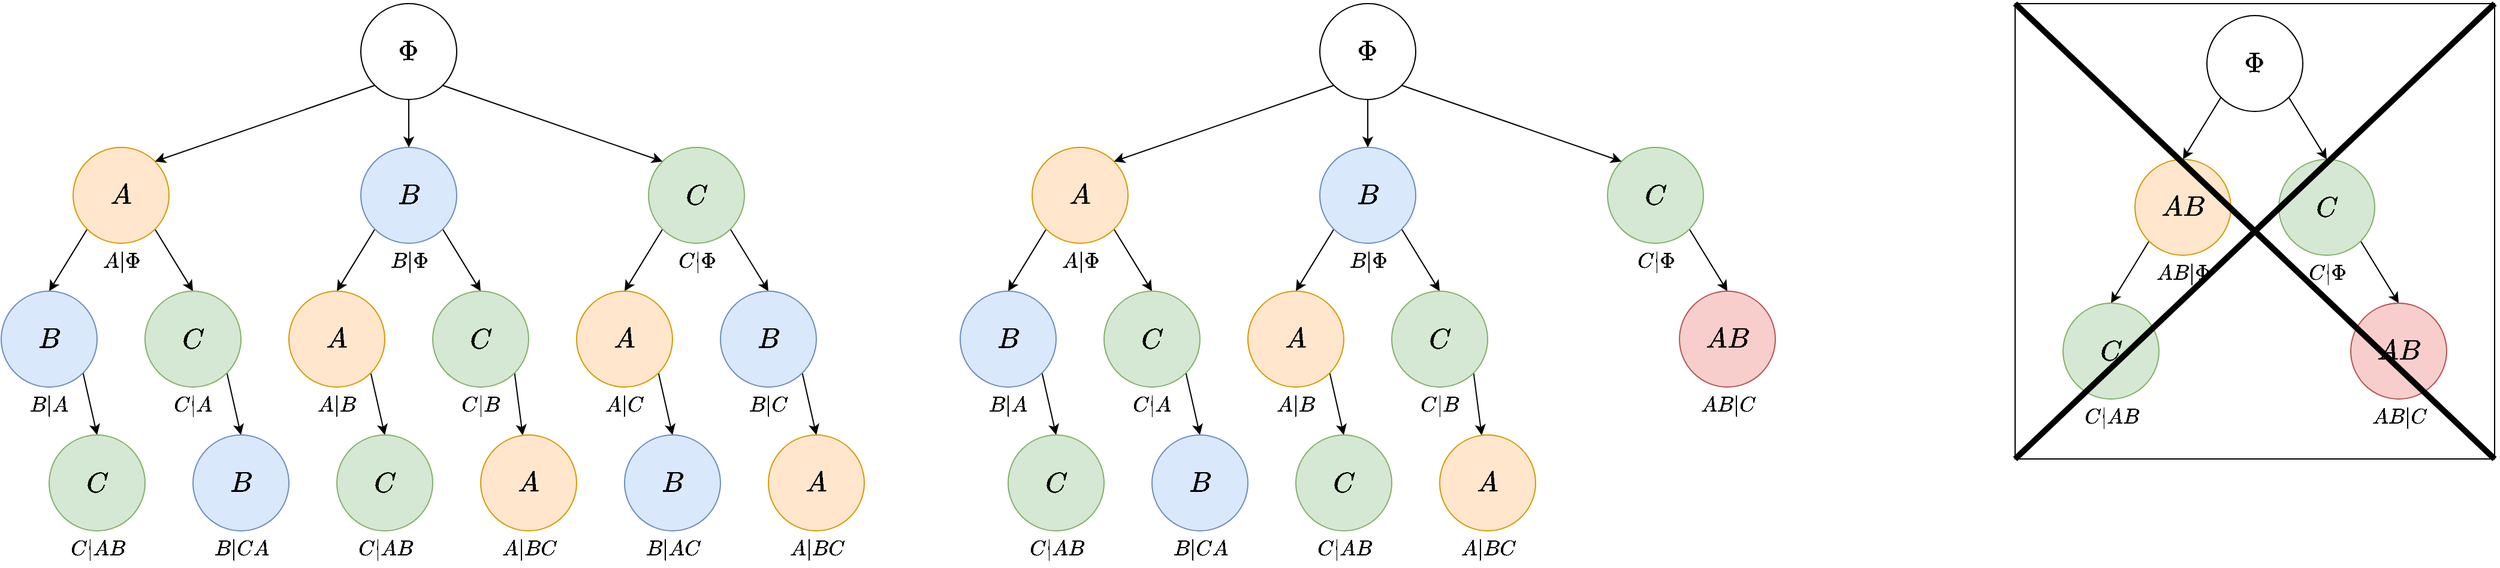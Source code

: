 <mxfile version="24.7.17">
  <diagram name="Page-1" id="oR-FJ84qx2OYOZPKy_yY">
    <mxGraphModel dx="1602" dy="2287" grid="1" gridSize="10" guides="1" tooltips="1" connect="1" arrows="1" fold="1" page="1" pageScale="1" pageWidth="850" pageHeight="1100" math="1" shadow="0">
      <root>
        <mxCell id="0" />
        <mxCell id="1" parent="0" />
        <mxCell id="bdSbIlK9flpPJG_2lz9X-133" value="" style="rounded=0;whiteSpace=wrap;html=1;" vertex="1" parent="1">
          <mxGeometry x="1720" width="400" height="380" as="geometry" />
        </mxCell>
        <mxCell id="bdSbIlK9flpPJG_2lz9X-21" style="rounded=0;orthogonalLoop=1;jettySize=auto;html=1;exitX=1;exitY=1;exitDx=0;exitDy=0;entryX=0.5;entryY=0;entryDx=0;entryDy=0;" edge="1" parent="1" source="bdSbIlK9flpPJG_2lz9X-1" target="bdSbIlK9flpPJG_2lz9X-5">
          <mxGeometry relative="1" as="geometry" />
        </mxCell>
        <mxCell id="bdSbIlK9flpPJG_2lz9X-32" style="rounded=0;orthogonalLoop=1;jettySize=auto;html=1;exitX=0;exitY=1;exitDx=0;exitDy=0;entryX=0.5;entryY=0;entryDx=0;entryDy=0;" edge="1" parent="1" source="bdSbIlK9flpPJG_2lz9X-1" target="bdSbIlK9flpPJG_2lz9X-4">
          <mxGeometry relative="1" as="geometry" />
        </mxCell>
        <mxCell id="bdSbIlK9flpPJG_2lz9X-1" value="\(A\)" style="ellipse;whiteSpace=wrap;html=1;aspect=fixed;strokeWidth=1;fontSize=20;fillColor=#ffe6cc;strokeColor=#d79b00;" vertex="1" parent="1">
          <mxGeometry x="100" y="120" width="80" height="80" as="geometry" />
        </mxCell>
        <mxCell id="bdSbIlK9flpPJG_2lz9X-24" style="rounded=0;orthogonalLoop=1;jettySize=auto;html=1;exitX=0;exitY=1;exitDx=0;exitDy=0;entryX=0.5;entryY=0;entryDx=0;entryDy=0;" edge="1" parent="1" source="bdSbIlK9flpPJG_2lz9X-2" target="bdSbIlK9flpPJG_2lz9X-6">
          <mxGeometry relative="1" as="geometry" />
        </mxCell>
        <mxCell id="bdSbIlK9flpPJG_2lz9X-26" style="rounded=0;orthogonalLoop=1;jettySize=auto;html=1;exitX=1;exitY=1;exitDx=0;exitDy=0;entryX=0.5;entryY=0;entryDx=0;entryDy=0;" edge="1" parent="1" source="bdSbIlK9flpPJG_2lz9X-2" target="bdSbIlK9flpPJG_2lz9X-7">
          <mxGeometry relative="1" as="geometry" />
        </mxCell>
        <mxCell id="bdSbIlK9flpPJG_2lz9X-2" value="\(B\)" style="ellipse;whiteSpace=wrap;html=1;aspect=fixed;strokeWidth=1;fontSize=20;fillColor=#dae8fc;strokeColor=#6c8ebf;" vertex="1" parent="1">
          <mxGeometry x="340" y="120" width="80" height="80" as="geometry" />
        </mxCell>
        <mxCell id="bdSbIlK9flpPJG_2lz9X-28" style="rounded=0;orthogonalLoop=1;jettySize=auto;html=1;exitX=0;exitY=1;exitDx=0;exitDy=0;entryX=0.5;entryY=0;entryDx=0;entryDy=0;" edge="1" parent="1" source="bdSbIlK9flpPJG_2lz9X-3" target="bdSbIlK9flpPJG_2lz9X-8">
          <mxGeometry relative="1" as="geometry" />
        </mxCell>
        <mxCell id="bdSbIlK9flpPJG_2lz9X-29" style="rounded=0;orthogonalLoop=1;jettySize=auto;html=1;exitX=1;exitY=1;exitDx=0;exitDy=0;entryX=0.5;entryY=0;entryDx=0;entryDy=0;" edge="1" parent="1" source="bdSbIlK9flpPJG_2lz9X-3" target="bdSbIlK9flpPJG_2lz9X-9">
          <mxGeometry relative="1" as="geometry" />
        </mxCell>
        <mxCell id="bdSbIlK9flpPJG_2lz9X-3" value="\(C\)" style="ellipse;whiteSpace=wrap;html=1;aspect=fixed;strokeWidth=1;fontSize=20;fillColor=#d5e8d4;strokeColor=#82b366;" vertex="1" parent="1">
          <mxGeometry x="580" y="120" width="80" height="80" as="geometry" />
        </mxCell>
        <mxCell id="bdSbIlK9flpPJG_2lz9X-22" style="rounded=0;orthogonalLoop=1;jettySize=auto;html=1;exitX=1;exitY=1;exitDx=0;exitDy=0;entryX=0.5;entryY=0;entryDx=0;entryDy=0;" edge="1" parent="1" source="bdSbIlK9flpPJG_2lz9X-4" target="bdSbIlK9flpPJG_2lz9X-10">
          <mxGeometry relative="1" as="geometry" />
        </mxCell>
        <mxCell id="bdSbIlK9flpPJG_2lz9X-4" value="\(B\)" style="ellipse;whiteSpace=wrap;html=1;aspect=fixed;strokeWidth=1;fontSize=20;fillColor=#dae8fc;strokeColor=#6c8ebf;" vertex="1" parent="1">
          <mxGeometry x="40" y="240" width="80" height="80" as="geometry" />
        </mxCell>
        <mxCell id="bdSbIlK9flpPJG_2lz9X-23" style="rounded=0;orthogonalLoop=1;jettySize=auto;html=1;exitX=1;exitY=1;exitDx=0;exitDy=0;entryX=0.5;entryY=0;entryDx=0;entryDy=0;" edge="1" parent="1" source="bdSbIlK9flpPJG_2lz9X-5" target="bdSbIlK9flpPJG_2lz9X-11">
          <mxGeometry relative="1" as="geometry" />
        </mxCell>
        <mxCell id="bdSbIlK9flpPJG_2lz9X-5" value="\(C\)" style="ellipse;whiteSpace=wrap;html=1;aspect=fixed;strokeWidth=1;fontSize=20;fillColor=#d5e8d4;strokeColor=#82b366;" vertex="1" parent="1">
          <mxGeometry x="160" y="240" width="80" height="80" as="geometry" />
        </mxCell>
        <mxCell id="bdSbIlK9flpPJG_2lz9X-25" style="rounded=0;orthogonalLoop=1;jettySize=auto;html=1;exitX=1;exitY=1;exitDx=0;exitDy=0;entryX=0.5;entryY=0;entryDx=0;entryDy=0;" edge="1" parent="1" source="bdSbIlK9flpPJG_2lz9X-6" target="bdSbIlK9flpPJG_2lz9X-12">
          <mxGeometry relative="1" as="geometry" />
        </mxCell>
        <mxCell id="bdSbIlK9flpPJG_2lz9X-6" value="\(A\)" style="ellipse;whiteSpace=wrap;html=1;aspect=fixed;strokeWidth=1;fontSize=20;fillColor=#ffe6cc;strokeColor=#d79b00;" vertex="1" parent="1">
          <mxGeometry x="280" y="240" width="80" height="80" as="geometry" />
        </mxCell>
        <mxCell id="bdSbIlK9flpPJG_2lz9X-27" style="rounded=0;orthogonalLoop=1;jettySize=auto;html=1;exitX=1;exitY=1;exitDx=0;exitDy=0;" edge="1" parent="1" source="bdSbIlK9flpPJG_2lz9X-7" target="bdSbIlK9flpPJG_2lz9X-13">
          <mxGeometry relative="1" as="geometry" />
        </mxCell>
        <mxCell id="bdSbIlK9flpPJG_2lz9X-7" value="\(C\)" style="ellipse;whiteSpace=wrap;html=1;aspect=fixed;strokeWidth=1;fontSize=20;fillColor=#d5e8d4;strokeColor=#82b366;" vertex="1" parent="1">
          <mxGeometry x="400" y="240" width="80" height="80" as="geometry" />
        </mxCell>
        <mxCell id="bdSbIlK9flpPJG_2lz9X-30" style="rounded=0;orthogonalLoop=1;jettySize=auto;html=1;exitX=1;exitY=1;exitDx=0;exitDy=0;entryX=0.5;entryY=0;entryDx=0;entryDy=0;" edge="1" parent="1" source="bdSbIlK9flpPJG_2lz9X-8" target="bdSbIlK9flpPJG_2lz9X-14">
          <mxGeometry relative="1" as="geometry" />
        </mxCell>
        <mxCell id="bdSbIlK9flpPJG_2lz9X-8" value="\(A\)" style="ellipse;whiteSpace=wrap;html=1;aspect=fixed;strokeWidth=1;fontSize=20;fillColor=#ffe6cc;strokeColor=#d79b00;" vertex="1" parent="1">
          <mxGeometry x="520" y="240" width="80" height="80" as="geometry" />
        </mxCell>
        <mxCell id="bdSbIlK9flpPJG_2lz9X-31" style="rounded=0;orthogonalLoop=1;jettySize=auto;html=1;exitX=1;exitY=1;exitDx=0;exitDy=0;entryX=0.5;entryY=0;entryDx=0;entryDy=0;" edge="1" parent="1" source="bdSbIlK9flpPJG_2lz9X-9" target="bdSbIlK9flpPJG_2lz9X-15">
          <mxGeometry relative="1" as="geometry" />
        </mxCell>
        <mxCell id="bdSbIlK9flpPJG_2lz9X-9" value="\(B\)" style="ellipse;whiteSpace=wrap;html=1;aspect=fixed;strokeWidth=1;fontSize=20;fillColor=#dae8fc;strokeColor=#6c8ebf;" vertex="1" parent="1">
          <mxGeometry x="640" y="240" width="80" height="80" as="geometry" />
        </mxCell>
        <mxCell id="bdSbIlK9flpPJG_2lz9X-10" value="\(C\)" style="ellipse;whiteSpace=wrap;html=1;aspect=fixed;strokeWidth=1;fontSize=20;fillColor=#d5e8d4;strokeColor=#82b366;" vertex="1" parent="1">
          <mxGeometry x="80" y="360" width="80" height="80" as="geometry" />
        </mxCell>
        <mxCell id="bdSbIlK9flpPJG_2lz9X-11" value="\(B\)" style="ellipse;whiteSpace=wrap;html=1;aspect=fixed;strokeWidth=1;fontSize=20;fillColor=#dae8fc;strokeColor=#6c8ebf;" vertex="1" parent="1">
          <mxGeometry x="200" y="360" width="80" height="80" as="geometry" />
        </mxCell>
        <mxCell id="bdSbIlK9flpPJG_2lz9X-12" value="\(C\)" style="ellipse;whiteSpace=wrap;html=1;aspect=fixed;strokeWidth=1;fontSize=20;fillColor=#d5e8d4;strokeColor=#82b366;" vertex="1" parent="1">
          <mxGeometry x="320" y="360" width="80" height="80" as="geometry" />
        </mxCell>
        <mxCell id="bdSbIlK9flpPJG_2lz9X-13" value="\(A\)" style="ellipse;whiteSpace=wrap;html=1;aspect=fixed;strokeWidth=1;fontSize=20;fillColor=#ffe6cc;strokeColor=#d79b00;" vertex="1" parent="1">
          <mxGeometry x="440" y="360" width="80" height="80" as="geometry" />
        </mxCell>
        <mxCell id="bdSbIlK9flpPJG_2lz9X-14" value="\(B\)" style="ellipse;whiteSpace=wrap;html=1;aspect=fixed;strokeWidth=1;fontSize=20;fillColor=#dae8fc;strokeColor=#6c8ebf;" vertex="1" parent="1">
          <mxGeometry x="560" y="360" width="80" height="80" as="geometry" />
        </mxCell>
        <mxCell id="bdSbIlK9flpPJG_2lz9X-15" value="\(A\)" style="ellipse;whiteSpace=wrap;html=1;aspect=fixed;strokeWidth=1;fontSize=20;fillColor=#ffe6cc;strokeColor=#d79b00;" vertex="1" parent="1">
          <mxGeometry x="680" y="360" width="80" height="80" as="geometry" />
        </mxCell>
        <mxCell id="bdSbIlK9flpPJG_2lz9X-17" style="rounded=0;orthogonalLoop=1;jettySize=auto;html=1;exitX=0;exitY=1;exitDx=0;exitDy=0;entryX=1;entryY=0;entryDx=0;entryDy=0;" edge="1" parent="1" source="bdSbIlK9flpPJG_2lz9X-16" target="bdSbIlK9flpPJG_2lz9X-1">
          <mxGeometry relative="1" as="geometry" />
        </mxCell>
        <mxCell id="bdSbIlK9flpPJG_2lz9X-18" style="edgeStyle=orthogonalEdgeStyle;rounded=0;orthogonalLoop=1;jettySize=auto;html=1;exitX=0.5;exitY=1;exitDx=0;exitDy=0;entryX=0.5;entryY=0;entryDx=0;entryDy=0;" edge="1" parent="1" source="bdSbIlK9flpPJG_2lz9X-16" target="bdSbIlK9flpPJG_2lz9X-2">
          <mxGeometry relative="1" as="geometry" />
        </mxCell>
        <mxCell id="bdSbIlK9flpPJG_2lz9X-19" style="rounded=0;orthogonalLoop=1;jettySize=auto;html=1;exitX=1;exitY=1;exitDx=0;exitDy=0;entryX=0;entryY=0;entryDx=0;entryDy=0;" edge="1" parent="1" source="bdSbIlK9flpPJG_2lz9X-16" target="bdSbIlK9flpPJG_2lz9X-3">
          <mxGeometry relative="1" as="geometry" />
        </mxCell>
        <mxCell id="bdSbIlK9flpPJG_2lz9X-16" value="\(\Phi\)" style="ellipse;whiteSpace=wrap;html=1;aspect=fixed;strokeWidth=1;fontSize=20;" vertex="1" parent="1">
          <mxGeometry x="340" width="80" height="80" as="geometry" />
        </mxCell>
        <mxCell id="bdSbIlK9flpPJG_2lz9X-33" value="\(A|\Phi\)" style="text;html=1;align=center;verticalAlign=middle;resizable=0;points=[];autosize=1;strokeColor=none;fillColor=none;fontSize=15;" vertex="1" parent="1">
          <mxGeometry x="100" y="200" width="80" height="30" as="geometry" />
        </mxCell>
        <mxCell id="bdSbIlK9flpPJG_2lz9X-34" value="\(B|\Phi\)" style="text;html=1;align=center;verticalAlign=middle;resizable=0;points=[];autosize=1;strokeColor=none;fillColor=none;fontSize=15;" vertex="1" parent="1">
          <mxGeometry x="340" y="200" width="80" height="30" as="geometry" />
        </mxCell>
        <mxCell id="bdSbIlK9flpPJG_2lz9X-35" value="\(C|\Phi\)" style="text;html=1;align=center;verticalAlign=middle;resizable=0;points=[];autosize=1;strokeColor=none;fillColor=none;fontSize=15;" vertex="1" parent="1">
          <mxGeometry x="580" y="200" width="80" height="30" as="geometry" />
        </mxCell>
        <mxCell id="bdSbIlK9flpPJG_2lz9X-36" value="\(B|A\)" style="text;html=1;align=center;verticalAlign=middle;resizable=0;points=[];autosize=1;strokeColor=none;fillColor=none;fontSize=15;" vertex="1" parent="1">
          <mxGeometry x="45" y="320" width="70" height="30" as="geometry" />
        </mxCell>
        <mxCell id="bdSbIlK9flpPJG_2lz9X-37" value="\(C|A\)" style="text;html=1;align=center;verticalAlign=middle;resizable=0;points=[];autosize=1;strokeColor=none;fillColor=none;fontSize=15;" vertex="1" parent="1">
          <mxGeometry x="165" y="320" width="70" height="30" as="geometry" />
        </mxCell>
        <mxCell id="bdSbIlK9flpPJG_2lz9X-38" value="\(A|B\)" style="text;html=1;align=center;verticalAlign=middle;resizable=0;points=[];autosize=1;strokeColor=none;fillColor=none;fontSize=15;" vertex="1" parent="1">
          <mxGeometry x="285" y="320" width="70" height="30" as="geometry" />
        </mxCell>
        <mxCell id="bdSbIlK9flpPJG_2lz9X-39" value="\(C|B\)" style="text;html=1;align=center;verticalAlign=middle;resizable=0;points=[];autosize=1;strokeColor=none;fillColor=none;fontSize=15;" vertex="1" parent="1">
          <mxGeometry x="405" y="320" width="70" height="30" as="geometry" />
        </mxCell>
        <mxCell id="bdSbIlK9flpPJG_2lz9X-40" value="\(A|C\)" style="text;html=1;align=center;verticalAlign=middle;resizable=0;points=[];autosize=1;strokeColor=none;fillColor=none;fontSize=15;" vertex="1" parent="1">
          <mxGeometry x="525" y="320" width="70" height="30" as="geometry" />
        </mxCell>
        <mxCell id="bdSbIlK9flpPJG_2lz9X-41" value="\(B|C\)" style="text;html=1;align=center;verticalAlign=middle;resizable=0;points=[];autosize=1;strokeColor=none;fillColor=none;fontSize=15;" vertex="1" parent="1">
          <mxGeometry x="645" y="320" width="70" height="30" as="geometry" />
        </mxCell>
        <mxCell id="bdSbIlK9flpPJG_2lz9X-43" value="\(C|AB\)" style="text;html=1;align=center;verticalAlign=middle;resizable=0;points=[];autosize=1;strokeColor=none;fillColor=none;fontSize=15;" vertex="1" parent="1">
          <mxGeometry x="80" y="440" width="80" height="30" as="geometry" />
        </mxCell>
        <mxCell id="bdSbIlK9flpPJG_2lz9X-44" value="\(B|CA\)" style="text;html=1;align=center;verticalAlign=middle;resizable=0;points=[];autosize=1;strokeColor=none;fillColor=none;fontSize=15;" vertex="1" parent="1">
          <mxGeometry x="200" y="440" width="80" height="30" as="geometry" />
        </mxCell>
        <mxCell id="bdSbIlK9flpPJG_2lz9X-45" value="\(C|AB\)" style="text;html=1;align=center;verticalAlign=middle;resizable=0;points=[];autosize=1;strokeColor=none;fillColor=none;fontSize=15;" vertex="1" parent="1">
          <mxGeometry x="320" y="440" width="80" height="30" as="geometry" />
        </mxCell>
        <mxCell id="bdSbIlK9flpPJG_2lz9X-46" value="\(A|BC\)" style="text;html=1;align=center;verticalAlign=middle;resizable=0;points=[];autosize=1;strokeColor=none;fillColor=none;fontSize=15;" vertex="1" parent="1">
          <mxGeometry x="440" y="440" width="80" height="30" as="geometry" />
        </mxCell>
        <mxCell id="bdSbIlK9flpPJG_2lz9X-47" value="\(B|AC\)" style="text;html=1;align=center;verticalAlign=middle;resizable=0;points=[];autosize=1;strokeColor=none;fillColor=none;fontSize=15;" vertex="1" parent="1">
          <mxGeometry x="560" y="440" width="80" height="30" as="geometry" />
        </mxCell>
        <mxCell id="bdSbIlK9flpPJG_2lz9X-48" value="\(A|BC\)" style="text;html=1;align=center;verticalAlign=middle;resizable=0;points=[];autosize=1;strokeColor=none;fillColor=none;fontSize=15;" vertex="1" parent="1">
          <mxGeometry x="680" y="440" width="80" height="30" as="geometry" />
        </mxCell>
        <mxCell id="bdSbIlK9flpPJG_2lz9X-49" style="rounded=0;orthogonalLoop=1;jettySize=auto;html=1;exitX=1;exitY=1;exitDx=0;exitDy=0;entryX=0.5;entryY=0;entryDx=0;entryDy=0;" edge="1" parent="1" source="bdSbIlK9flpPJG_2lz9X-51" target="bdSbIlK9flpPJG_2lz9X-61">
          <mxGeometry relative="1" as="geometry" />
        </mxCell>
        <mxCell id="bdSbIlK9flpPJG_2lz9X-50" style="rounded=0;orthogonalLoop=1;jettySize=auto;html=1;exitX=0;exitY=1;exitDx=0;exitDy=0;entryX=0.5;entryY=0;entryDx=0;entryDy=0;" edge="1" parent="1" source="bdSbIlK9flpPJG_2lz9X-51" target="bdSbIlK9flpPJG_2lz9X-59">
          <mxGeometry relative="1" as="geometry" />
        </mxCell>
        <mxCell id="bdSbIlK9flpPJG_2lz9X-51" value="\(A\)" style="ellipse;whiteSpace=wrap;html=1;aspect=fixed;strokeWidth=1;fontSize=20;fillColor=#ffe6cc;strokeColor=#d79b00;" vertex="1" parent="1">
          <mxGeometry x="900" y="120" width="80" height="80" as="geometry" />
        </mxCell>
        <mxCell id="bdSbIlK9flpPJG_2lz9X-52" style="rounded=0;orthogonalLoop=1;jettySize=auto;html=1;exitX=0;exitY=1;exitDx=0;exitDy=0;entryX=0.5;entryY=0;entryDx=0;entryDy=0;" edge="1" parent="1" source="bdSbIlK9flpPJG_2lz9X-54" target="bdSbIlK9flpPJG_2lz9X-63">
          <mxGeometry relative="1" as="geometry" />
        </mxCell>
        <mxCell id="bdSbIlK9flpPJG_2lz9X-53" style="rounded=0;orthogonalLoop=1;jettySize=auto;html=1;exitX=1;exitY=1;exitDx=0;exitDy=0;entryX=0.5;entryY=0;entryDx=0;entryDy=0;" edge="1" parent="1" source="bdSbIlK9flpPJG_2lz9X-54" target="bdSbIlK9flpPJG_2lz9X-65">
          <mxGeometry relative="1" as="geometry" />
        </mxCell>
        <mxCell id="bdSbIlK9flpPJG_2lz9X-54" value="\(B\)" style="ellipse;whiteSpace=wrap;html=1;aspect=fixed;strokeWidth=1;fontSize=20;fillColor=#dae8fc;strokeColor=#6c8ebf;" vertex="1" parent="1">
          <mxGeometry x="1140" y="120" width="80" height="80" as="geometry" />
        </mxCell>
        <mxCell id="bdSbIlK9flpPJG_2lz9X-56" style="rounded=0;orthogonalLoop=1;jettySize=auto;html=1;exitX=1;exitY=1;exitDx=0;exitDy=0;entryX=0.5;entryY=0;entryDx=0;entryDy=0;" edge="1" parent="1" source="bdSbIlK9flpPJG_2lz9X-57" target="bdSbIlK9flpPJG_2lz9X-69">
          <mxGeometry relative="1" as="geometry" />
        </mxCell>
        <mxCell id="bdSbIlK9flpPJG_2lz9X-57" value="\(C\)" style="ellipse;whiteSpace=wrap;html=1;aspect=fixed;strokeWidth=1;fontSize=20;fillColor=#d5e8d4;strokeColor=#82b366;" vertex="1" parent="1">
          <mxGeometry x="1380" y="120" width="80" height="80" as="geometry" />
        </mxCell>
        <mxCell id="bdSbIlK9flpPJG_2lz9X-58" style="rounded=0;orthogonalLoop=1;jettySize=auto;html=1;exitX=1;exitY=1;exitDx=0;exitDy=0;entryX=0.5;entryY=0;entryDx=0;entryDy=0;" edge="1" parent="1" source="bdSbIlK9flpPJG_2lz9X-59" target="bdSbIlK9flpPJG_2lz9X-70">
          <mxGeometry relative="1" as="geometry" />
        </mxCell>
        <mxCell id="bdSbIlK9flpPJG_2lz9X-59" value="\(B\)" style="ellipse;whiteSpace=wrap;html=1;aspect=fixed;strokeWidth=1;fontSize=20;fillColor=#dae8fc;strokeColor=#6c8ebf;" vertex="1" parent="1">
          <mxGeometry x="840" y="240" width="80" height="80" as="geometry" />
        </mxCell>
        <mxCell id="bdSbIlK9flpPJG_2lz9X-60" style="rounded=0;orthogonalLoop=1;jettySize=auto;html=1;exitX=1;exitY=1;exitDx=0;exitDy=0;entryX=0.5;entryY=0;entryDx=0;entryDy=0;" edge="1" parent="1" source="bdSbIlK9flpPJG_2lz9X-61" target="bdSbIlK9flpPJG_2lz9X-71">
          <mxGeometry relative="1" as="geometry" />
        </mxCell>
        <mxCell id="bdSbIlK9flpPJG_2lz9X-61" value="\(C\)" style="ellipse;whiteSpace=wrap;html=1;aspect=fixed;strokeWidth=1;fontSize=20;fillColor=#d5e8d4;strokeColor=#82b366;" vertex="1" parent="1">
          <mxGeometry x="960" y="240" width="80" height="80" as="geometry" />
        </mxCell>
        <mxCell id="bdSbIlK9flpPJG_2lz9X-62" style="rounded=0;orthogonalLoop=1;jettySize=auto;html=1;exitX=1;exitY=1;exitDx=0;exitDy=0;entryX=0.5;entryY=0;entryDx=0;entryDy=0;" edge="1" parent="1" source="bdSbIlK9flpPJG_2lz9X-63" target="bdSbIlK9flpPJG_2lz9X-72">
          <mxGeometry relative="1" as="geometry" />
        </mxCell>
        <mxCell id="bdSbIlK9flpPJG_2lz9X-63" value="\(A\)" style="ellipse;whiteSpace=wrap;html=1;aspect=fixed;strokeWidth=1;fontSize=20;fillColor=#ffe6cc;strokeColor=#d79b00;" vertex="1" parent="1">
          <mxGeometry x="1080" y="240" width="80" height="80" as="geometry" />
        </mxCell>
        <mxCell id="bdSbIlK9flpPJG_2lz9X-64" style="rounded=0;orthogonalLoop=1;jettySize=auto;html=1;exitX=1;exitY=1;exitDx=0;exitDy=0;" edge="1" parent="1" source="bdSbIlK9flpPJG_2lz9X-65" target="bdSbIlK9flpPJG_2lz9X-73">
          <mxGeometry relative="1" as="geometry" />
        </mxCell>
        <mxCell id="bdSbIlK9flpPJG_2lz9X-65" value="\(C\)" style="ellipse;whiteSpace=wrap;html=1;aspect=fixed;strokeWidth=1;fontSize=20;fillColor=#d5e8d4;strokeColor=#82b366;" vertex="1" parent="1">
          <mxGeometry x="1200" y="240" width="80" height="80" as="geometry" />
        </mxCell>
        <mxCell id="bdSbIlK9flpPJG_2lz9X-69" value="\(AB\)" style="ellipse;whiteSpace=wrap;html=1;aspect=fixed;strokeWidth=1;fontSize=20;fillColor=#f8cecc;strokeColor=#b85450;" vertex="1" parent="1">
          <mxGeometry x="1440" y="240" width="80" height="80" as="geometry" />
        </mxCell>
        <mxCell id="bdSbIlK9flpPJG_2lz9X-70" value="\(C\)" style="ellipse;whiteSpace=wrap;html=1;aspect=fixed;strokeWidth=1;fontSize=20;fillColor=#d5e8d4;strokeColor=#82b366;" vertex="1" parent="1">
          <mxGeometry x="880" y="360" width="80" height="80" as="geometry" />
        </mxCell>
        <mxCell id="bdSbIlK9flpPJG_2lz9X-71" value="\(B\)" style="ellipse;whiteSpace=wrap;html=1;aspect=fixed;strokeWidth=1;fontSize=20;fillColor=#dae8fc;strokeColor=#6c8ebf;" vertex="1" parent="1">
          <mxGeometry x="1000" y="360" width="80" height="80" as="geometry" />
        </mxCell>
        <mxCell id="bdSbIlK9flpPJG_2lz9X-72" value="\(C\)" style="ellipse;whiteSpace=wrap;html=1;aspect=fixed;strokeWidth=1;fontSize=20;fillColor=#d5e8d4;strokeColor=#82b366;" vertex="1" parent="1">
          <mxGeometry x="1120" y="360" width="80" height="80" as="geometry" />
        </mxCell>
        <mxCell id="bdSbIlK9flpPJG_2lz9X-73" value="\(A\)" style="ellipse;whiteSpace=wrap;html=1;aspect=fixed;strokeWidth=1;fontSize=20;fillColor=#ffe6cc;strokeColor=#d79b00;" vertex="1" parent="1">
          <mxGeometry x="1240" y="360" width="80" height="80" as="geometry" />
        </mxCell>
        <mxCell id="bdSbIlK9flpPJG_2lz9X-76" style="rounded=0;orthogonalLoop=1;jettySize=auto;html=1;exitX=0;exitY=1;exitDx=0;exitDy=0;entryX=1;entryY=0;entryDx=0;entryDy=0;" edge="1" parent="1" source="bdSbIlK9flpPJG_2lz9X-79" target="bdSbIlK9flpPJG_2lz9X-51">
          <mxGeometry relative="1" as="geometry" />
        </mxCell>
        <mxCell id="bdSbIlK9flpPJG_2lz9X-77" style="edgeStyle=orthogonalEdgeStyle;rounded=0;orthogonalLoop=1;jettySize=auto;html=1;exitX=0.5;exitY=1;exitDx=0;exitDy=0;entryX=0.5;entryY=0;entryDx=0;entryDy=0;" edge="1" parent="1" source="bdSbIlK9flpPJG_2lz9X-79" target="bdSbIlK9flpPJG_2lz9X-54">
          <mxGeometry relative="1" as="geometry" />
        </mxCell>
        <mxCell id="bdSbIlK9flpPJG_2lz9X-78" style="rounded=0;orthogonalLoop=1;jettySize=auto;html=1;exitX=1;exitY=1;exitDx=0;exitDy=0;entryX=0;entryY=0;entryDx=0;entryDy=0;" edge="1" parent="1" source="bdSbIlK9flpPJG_2lz9X-79" target="bdSbIlK9flpPJG_2lz9X-57">
          <mxGeometry relative="1" as="geometry" />
        </mxCell>
        <mxCell id="bdSbIlK9flpPJG_2lz9X-79" value="\(\Phi\)" style="ellipse;whiteSpace=wrap;html=1;aspect=fixed;strokeWidth=1;fontSize=20;" vertex="1" parent="1">
          <mxGeometry x="1140" width="80" height="80" as="geometry" />
        </mxCell>
        <mxCell id="bdSbIlK9flpPJG_2lz9X-80" value="\(A|\Phi\)" style="text;html=1;align=center;verticalAlign=middle;resizable=0;points=[];autosize=1;strokeColor=none;fillColor=none;fontSize=15;" vertex="1" parent="1">
          <mxGeometry x="900" y="200" width="80" height="30" as="geometry" />
        </mxCell>
        <mxCell id="bdSbIlK9flpPJG_2lz9X-81" value="\(B|\Phi\)" style="text;html=1;align=center;verticalAlign=middle;resizable=0;points=[];autosize=1;strokeColor=none;fillColor=none;fontSize=15;" vertex="1" parent="1">
          <mxGeometry x="1140" y="200" width="80" height="30" as="geometry" />
        </mxCell>
        <mxCell id="bdSbIlK9flpPJG_2lz9X-82" value="\(C|\Phi\)" style="text;html=1;align=center;verticalAlign=middle;resizable=0;points=[];autosize=1;strokeColor=none;fillColor=none;fontSize=15;" vertex="1" parent="1">
          <mxGeometry x="1380" y="200" width="80" height="30" as="geometry" />
        </mxCell>
        <mxCell id="bdSbIlK9flpPJG_2lz9X-83" value="\(B|A\)" style="text;html=1;align=center;verticalAlign=middle;resizable=0;points=[];autosize=1;strokeColor=none;fillColor=none;fontSize=15;" vertex="1" parent="1">
          <mxGeometry x="845" y="320" width="70" height="30" as="geometry" />
        </mxCell>
        <mxCell id="bdSbIlK9flpPJG_2lz9X-84" value="\(C|A\)" style="text;html=1;align=center;verticalAlign=middle;resizable=0;points=[];autosize=1;strokeColor=none;fillColor=none;fontSize=15;" vertex="1" parent="1">
          <mxGeometry x="965" y="320" width="70" height="30" as="geometry" />
        </mxCell>
        <mxCell id="bdSbIlK9flpPJG_2lz9X-85" value="\(A|B\)" style="text;html=1;align=center;verticalAlign=middle;resizable=0;points=[];autosize=1;strokeColor=none;fillColor=none;fontSize=15;" vertex="1" parent="1">
          <mxGeometry x="1085" y="320" width="70" height="30" as="geometry" />
        </mxCell>
        <mxCell id="bdSbIlK9flpPJG_2lz9X-86" value="\(C|B\)" style="text;html=1;align=center;verticalAlign=middle;resizable=0;points=[];autosize=1;strokeColor=none;fillColor=none;fontSize=15;" vertex="1" parent="1">
          <mxGeometry x="1205" y="320" width="70" height="30" as="geometry" />
        </mxCell>
        <mxCell id="bdSbIlK9flpPJG_2lz9X-88" value="\(AB|C\)" style="text;html=1;align=center;verticalAlign=middle;resizable=0;points=[];autosize=1;strokeColor=none;fillColor=none;fontSize=15;" vertex="1" parent="1">
          <mxGeometry x="1440" y="320" width="80" height="30" as="geometry" />
        </mxCell>
        <mxCell id="bdSbIlK9flpPJG_2lz9X-89" value="\(C|AB\)" style="text;html=1;align=center;verticalAlign=middle;resizable=0;points=[];autosize=1;strokeColor=none;fillColor=none;fontSize=15;" vertex="1" parent="1">
          <mxGeometry x="880" y="440" width="80" height="30" as="geometry" />
        </mxCell>
        <mxCell id="bdSbIlK9flpPJG_2lz9X-90" value="\(B|CA\)" style="text;html=1;align=center;verticalAlign=middle;resizable=0;points=[];autosize=1;strokeColor=none;fillColor=none;fontSize=15;" vertex="1" parent="1">
          <mxGeometry x="1000" y="440" width="80" height="30" as="geometry" />
        </mxCell>
        <mxCell id="bdSbIlK9flpPJG_2lz9X-91" value="\(C|AB\)" style="text;html=1;align=center;verticalAlign=middle;resizable=0;points=[];autosize=1;strokeColor=none;fillColor=none;fontSize=15;" vertex="1" parent="1">
          <mxGeometry x="1120" y="440" width="80" height="30" as="geometry" />
        </mxCell>
        <mxCell id="bdSbIlK9flpPJG_2lz9X-92" value="\(A|BC\)" style="text;html=1;align=center;verticalAlign=middle;resizable=0;points=[];autosize=1;strokeColor=none;fillColor=none;fontSize=15;" vertex="1" parent="1">
          <mxGeometry x="1240" y="440" width="80" height="30" as="geometry" />
        </mxCell>
        <mxCell id="bdSbIlK9flpPJG_2lz9X-95" style="rounded=0;orthogonalLoop=1;jettySize=auto;html=1;exitX=0;exitY=1;exitDx=0;exitDy=0;entryX=0.5;entryY=0;entryDx=0;entryDy=0;" edge="1" parent="1" source="bdSbIlK9flpPJG_2lz9X-97" target="bdSbIlK9flpPJG_2lz9X-106">
          <mxGeometry relative="1" as="geometry" />
        </mxCell>
        <mxCell id="bdSbIlK9flpPJG_2lz9X-97" value="\(AB\)" style="ellipse;whiteSpace=wrap;html=1;aspect=fixed;strokeWidth=1;fontSize=20;fillColor=#ffe6cc;strokeColor=#d79b00;" vertex="1" parent="1">
          <mxGeometry x="1820" y="130" width="80" height="80" as="geometry" />
        </mxCell>
        <mxCell id="bdSbIlK9flpPJG_2lz9X-101" style="rounded=0;orthogonalLoop=1;jettySize=auto;html=1;exitX=1;exitY=1;exitDx=0;exitDy=0;entryX=0.5;entryY=0;entryDx=0;entryDy=0;" edge="1" parent="1" source="bdSbIlK9flpPJG_2lz9X-102" target="bdSbIlK9flpPJG_2lz9X-111">
          <mxGeometry relative="1" as="geometry" />
        </mxCell>
        <mxCell id="bdSbIlK9flpPJG_2lz9X-102" value="\(C\)" style="ellipse;whiteSpace=wrap;html=1;aspect=fixed;strokeWidth=1;fontSize=20;fillColor=#d5e8d4;strokeColor=#82b366;" vertex="1" parent="1">
          <mxGeometry x="1940" y="130" width="80" height="80" as="geometry" />
        </mxCell>
        <mxCell id="bdSbIlK9flpPJG_2lz9X-106" value="\(C\)" style="ellipse;whiteSpace=wrap;html=1;aspect=fixed;strokeWidth=1;fontSize=20;fillColor=#d5e8d4;strokeColor=#82b366;" vertex="1" parent="1">
          <mxGeometry x="1760" y="250" width="80" height="80" as="geometry" />
        </mxCell>
        <mxCell id="bdSbIlK9flpPJG_2lz9X-111" value="\(AB\)" style="ellipse;whiteSpace=wrap;html=1;aspect=fixed;strokeWidth=1;fontSize=20;fillColor=#f8cecc;strokeColor=#b85450;" vertex="1" parent="1">
          <mxGeometry x="2000" y="250" width="80" height="80" as="geometry" />
        </mxCell>
        <mxCell id="bdSbIlK9flpPJG_2lz9X-116" style="rounded=0;orthogonalLoop=1;jettySize=auto;html=1;exitX=0;exitY=1;exitDx=0;exitDy=0;entryX=0.5;entryY=0;entryDx=0;entryDy=0;" edge="1" parent="1" source="bdSbIlK9flpPJG_2lz9X-119" target="bdSbIlK9flpPJG_2lz9X-97">
          <mxGeometry relative="1" as="geometry" />
        </mxCell>
        <mxCell id="bdSbIlK9flpPJG_2lz9X-118" style="rounded=0;orthogonalLoop=1;jettySize=auto;html=1;exitX=1;exitY=1;exitDx=0;exitDy=0;entryX=0.5;entryY=0;entryDx=0;entryDy=0;" edge="1" parent="1" source="bdSbIlK9flpPJG_2lz9X-119" target="bdSbIlK9flpPJG_2lz9X-102">
          <mxGeometry relative="1" as="geometry" />
        </mxCell>
        <mxCell id="bdSbIlK9flpPJG_2lz9X-119" value="\(\Phi\)" style="ellipse;whiteSpace=wrap;html=1;aspect=fixed;strokeWidth=1;fontSize=20;" vertex="1" parent="1">
          <mxGeometry x="1880" y="10" width="80" height="80" as="geometry" />
        </mxCell>
        <mxCell id="bdSbIlK9flpPJG_2lz9X-120" value="\(AB|\Phi\)" style="text;html=1;align=center;verticalAlign=middle;resizable=0;points=[];autosize=1;strokeColor=none;fillColor=none;fontSize=15;" vertex="1" parent="1">
          <mxGeometry x="1815" y="210" width="90" height="30" as="geometry" />
        </mxCell>
        <mxCell id="bdSbIlK9flpPJG_2lz9X-122" value="\(C|\Phi\)" style="text;html=1;align=center;verticalAlign=middle;resizable=0;points=[];autosize=1;strokeColor=none;fillColor=none;fontSize=15;" vertex="1" parent="1">
          <mxGeometry x="1940" y="210" width="80" height="30" as="geometry" />
        </mxCell>
        <mxCell id="bdSbIlK9flpPJG_2lz9X-124" value="\(C|AB\)" style="text;html=1;align=center;verticalAlign=middle;resizable=0;points=[];autosize=1;strokeColor=none;fillColor=none;fontSize=15;" vertex="1" parent="1">
          <mxGeometry x="1760" y="330" width="80" height="30" as="geometry" />
        </mxCell>
        <mxCell id="bdSbIlK9flpPJG_2lz9X-127" value="\(AB|C\)" style="text;html=1;align=center;verticalAlign=middle;resizable=0;points=[];autosize=1;strokeColor=none;fillColor=none;fontSize=15;" vertex="1" parent="1">
          <mxGeometry x="2000" y="330" width="80" height="30" as="geometry" />
        </mxCell>
        <mxCell id="bdSbIlK9flpPJG_2lz9X-134" style="rounded=0;orthogonalLoop=1;jettySize=auto;html=1;exitX=1;exitY=1;exitDx=0;exitDy=0;entryX=0;entryY=0;entryDx=0;entryDy=0;strokeWidth=5;endArrow=none;endFill=0;" edge="1" parent="1" source="bdSbIlK9flpPJG_2lz9X-133" target="bdSbIlK9flpPJG_2lz9X-133">
          <mxGeometry relative="1" as="geometry" />
        </mxCell>
        <mxCell id="bdSbIlK9flpPJG_2lz9X-135" style="rounded=0;orthogonalLoop=1;jettySize=auto;html=1;exitX=0;exitY=1;exitDx=0;exitDy=0;entryX=1;entryY=0;entryDx=0;entryDy=0;strokeWidth=5;endArrow=none;endFill=0;" edge="1" parent="1" source="bdSbIlK9flpPJG_2lz9X-133" target="bdSbIlK9flpPJG_2lz9X-133">
          <mxGeometry relative="1" as="geometry" />
        </mxCell>
      </root>
    </mxGraphModel>
  </diagram>
</mxfile>
